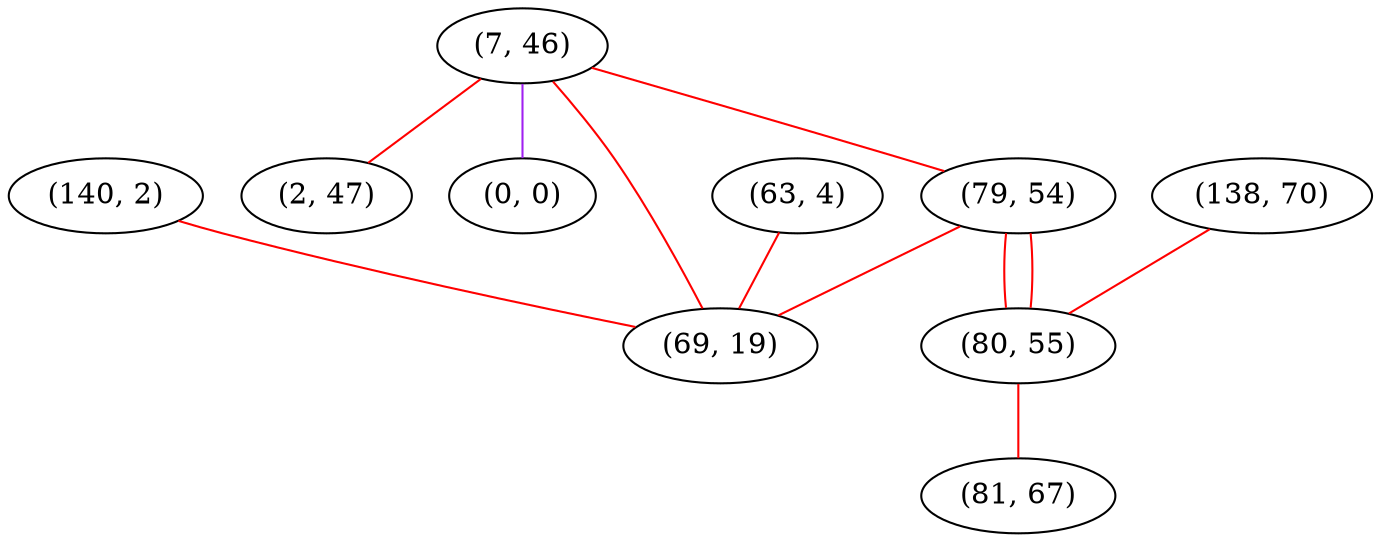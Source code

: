 graph "" {
"(140, 2)";
"(7, 46)";
"(0, 0)";
"(63, 4)";
"(138, 70)";
"(79, 54)";
"(80, 55)";
"(69, 19)";
"(81, 67)";
"(2, 47)";
"(140, 2)" -- "(69, 19)"  [color=red, key=0, weight=1];
"(7, 46)" -- "(2, 47)"  [color=red, key=0, weight=1];
"(7, 46)" -- "(79, 54)"  [color=red, key=0, weight=1];
"(7, 46)" -- "(0, 0)"  [color=purple, key=0, weight=4];
"(7, 46)" -- "(69, 19)"  [color=red, key=0, weight=1];
"(63, 4)" -- "(69, 19)"  [color=red, key=0, weight=1];
"(138, 70)" -- "(80, 55)"  [color=red, key=0, weight=1];
"(79, 54)" -- "(80, 55)"  [color=red, key=0, weight=1];
"(79, 54)" -- "(80, 55)"  [color=red, key=1, weight=1];
"(79, 54)" -- "(69, 19)"  [color=red, key=0, weight=1];
"(80, 55)" -- "(81, 67)"  [color=red, key=0, weight=1];
}
